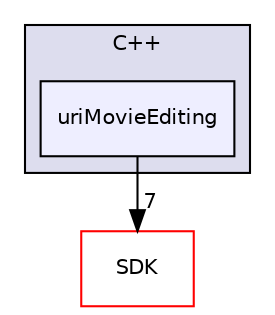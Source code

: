 digraph "uriMovieEditing" {
  compound=true
  node [ fontsize="10", fontname="Helvetica"];
  edge [ labelfontsize="10", labelfontname="Helvetica"];
  subgraph clusterdir_07288473c820508e899cc0bb782c9764 {
    graph [ bgcolor="#ddddee", pencolor="black", label="C++" fontname="Helvetica", fontsize="10", URL="dir_07288473c820508e899cc0bb782c9764.html"]
  dir_ebac020ecaa771f32090f7a2e3a3181d [shape=box, label="uriMovieEditing", style="filled", fillcolor="#eeeeff", pencolor="black", URL="dir_ebac020ecaa771f32090f7a2e3a3181d.html"];
  }
  dir_ca6309d378ceffb9970caf11a0592736 [shape=box label="SDK" fillcolor="white" style="filled" color="red" URL="dir_ca6309d378ceffb9970caf11a0592736.html"];
  dir_ebac020ecaa771f32090f7a2e3a3181d->dir_ca6309d378ceffb9970caf11a0592736 [headlabel="7", labeldistance=1.5 headhref="dir_000041_000007.html"];
}
